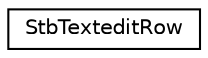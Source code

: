 digraph "Graphical Class Hierarchy"
{
  edge [fontname="Helvetica",fontsize="10",labelfontname="Helvetica",labelfontsize="10"];
  node [fontname="Helvetica",fontsize="10",shape=record];
  rankdir="LR";
  Node0 [label="StbTexteditRow",height=0.2,width=0.4,color="black", fillcolor="white", style="filled",URL="$structStbTexteditRow.html"];
}
